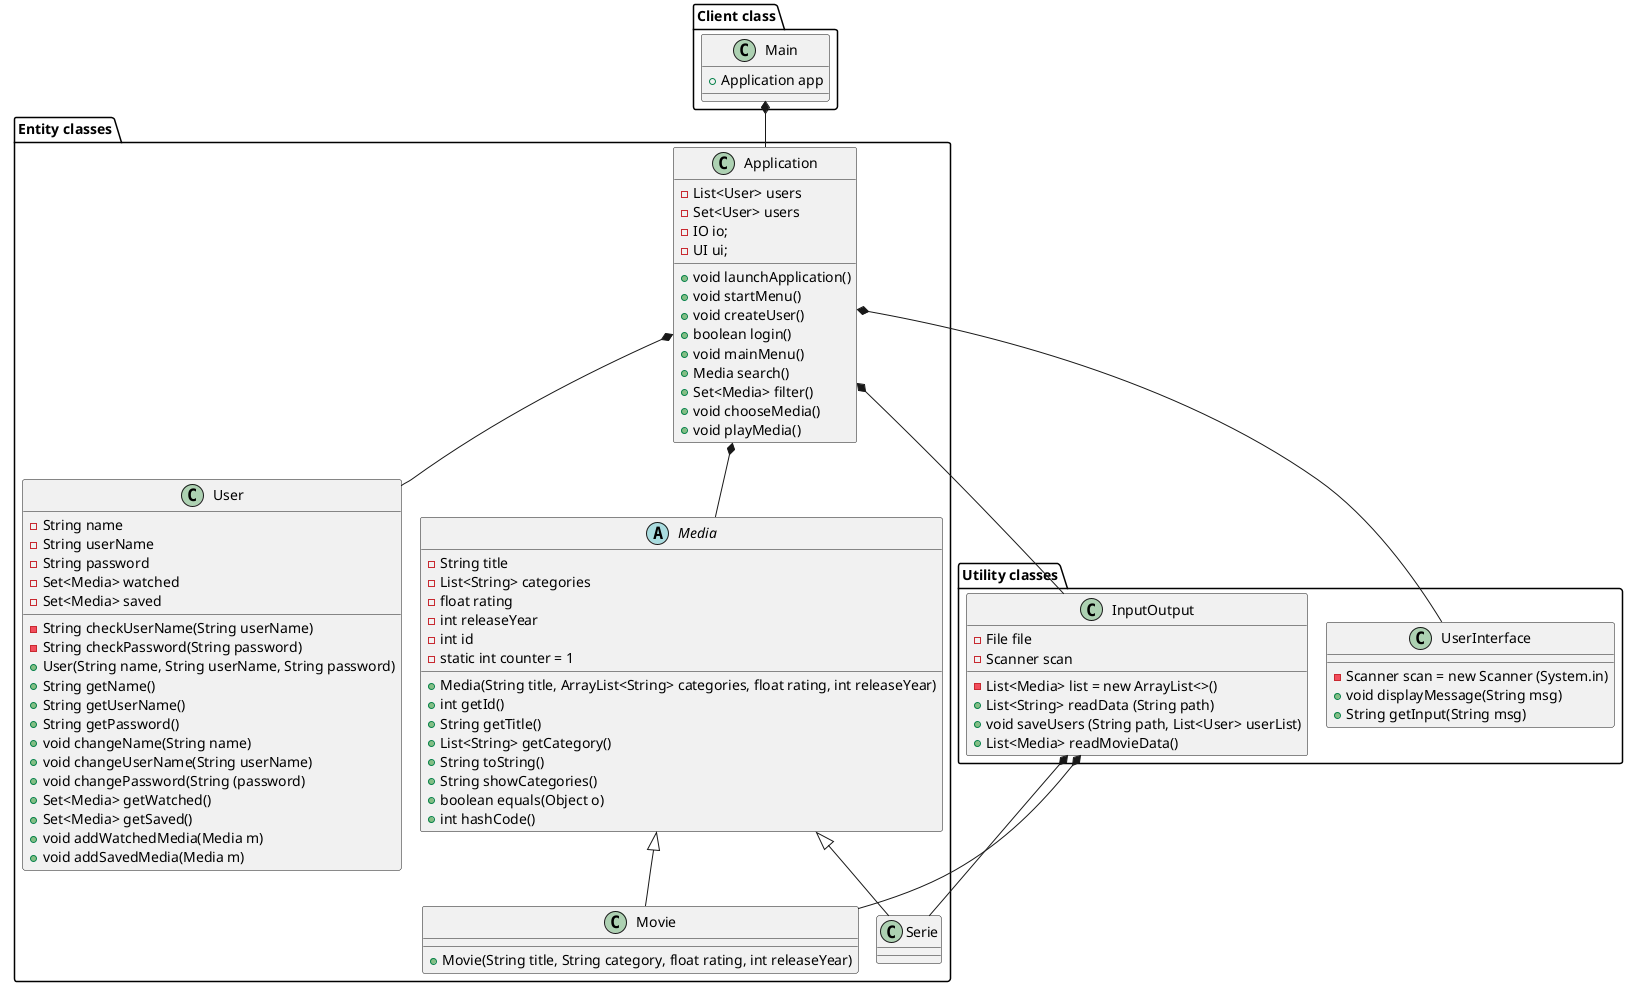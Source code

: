 @startuml
'https://plantuml.com/class-diagram
!pragma layout smetana

'Client Package
package "Client class"{
class Main
}

'Utility Package
package "Utility classes"{
class UserInterface
class InputOutput
}

'Entity Package
package "Entity classes"{
class Movie
class Serie
class Application
class User
abstract Media
}

'Label on Relations !MANGLER
Application *-- UserInterface
Application *-- InputOutput
Application *-- User
Application *-- Media
Media <|-- Serie
Media <|-- Movie
InputOutput *-- Movie
InputOutput *-- Serie
Main *-- Application

'Class Methods & Attributes
Main : + Application app

Application : - List<User> users
Application : - Set<User> users
Application : - IO io;
Application : - UI ui;
Application : + void launchApplication()
Application : + void startMenu()
Application : + void createUser()
Application : + boolean login()
Application : + void mainMenu()
Application : + Media search()
Application : + Set<Media> filter()
Application : + void chooseMedia()
Application : + void playMedia()

User : - String name
User : - String userName
User : - String password
User : - Set<Media> watched
User : - Set<Media> saved
User : - String checkUserName(String userName)
User : - String checkPassword(String password)
User : + User(String name, String userName, String password)
User : + String getName()
User : + String getUserName()
User : + String getPassword()
User : + void changeName(String name)
User : + void changeUserName(String userName)
User : + void changePassword(String (password)
User : + Set<Media> getWatched()
User : + Set<Media> getSaved()
User : + void addWatchedMedia(Media m)
User : + void addSavedMedia(Media m)


InputOutput : - File file
InputOutput : - Scanner scan
InputOutput : - List<Media> list = new ArrayList<>()
InputOutput : + List<String> readData (String path)
InputOutput : + void saveUsers (String path, List<User> userList)
InputOutput : + List<Media> readMovieData()

UserInterface : - Scanner scan = new Scanner (System.in)
UserInterface : + void displayMessage(String msg)
UserInterface : + String getInput(String msg)

Media : - String title
Media : - List<String> categories
Media : - float rating
Media : - int releaseYear
Media : - int id
Media : - static int counter = 1
Media : + Media(String title, ArrayList<String> categories, float rating, int releaseYear)
Media : + int getId()
Media : + String getTitle()
Media : + List<String> getCategory()
Media : + String toString()
Media : + String showCategories()
Media : + boolean equals(Object o)
Media : + int hashCode()

Movie : + Movie(String title, String category, float rating, int releaseYear)

@enduml